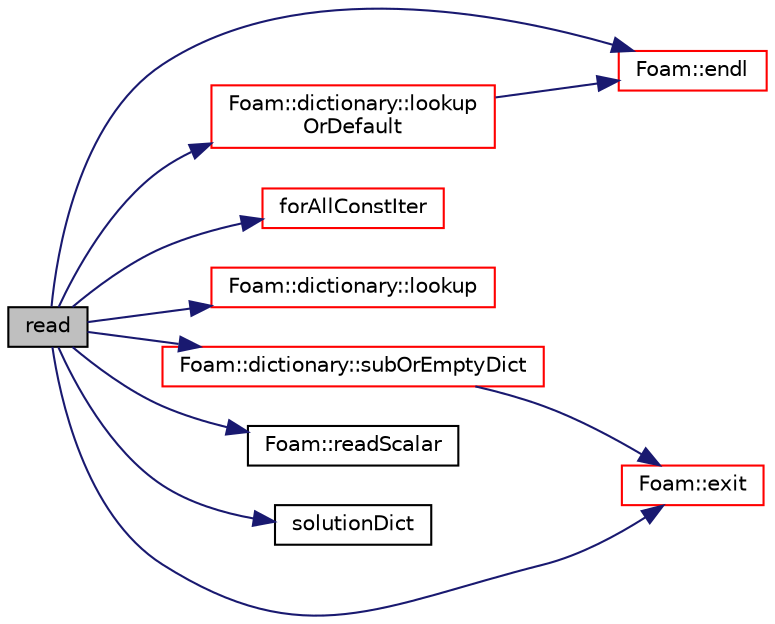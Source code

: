 digraph "read"
{
  bgcolor="transparent";
  edge [fontname="Helvetica",fontsize="10",labelfontname="Helvetica",labelfontsize="10"];
  node [fontname="Helvetica",fontsize="10",shape=record];
  rankdir="LR";
  Node1 [label="read",height=0.2,width=0.4,color="black", fillcolor="grey75", style="filled", fontcolor="black"];
  Node1 -> Node2 [color="midnightblue",fontsize="10",style="solid",fontname="Helvetica"];
  Node2 [label="Foam::endl",height=0.2,width=0.4,color="red",URL="$a10887.html#a2db8fe02a0d3909e9351bb4275b23ce4",tooltip="Add newline and flush stream. "];
  Node1 -> Node3 [color="midnightblue",fontsize="10",style="solid",fontname="Helvetica"];
  Node3 [label="Foam::exit",height=0.2,width=0.4,color="red",URL="$a10887.html#a06ca7250d8e89caf05243ec094843642"];
  Node1 -> Node4 [color="midnightblue",fontsize="10",style="solid",fontname="Helvetica"];
  Node4 [label="forAllConstIter",height=0.2,width=0.4,color="red",URL="$a03091.html#ae21e2836509b0fa7f7cedf6493b11b09"];
  Node1 -> Node5 [color="midnightblue",fontsize="10",style="solid",fontname="Helvetica"];
  Node5 [label="Foam::dictionary::lookup",height=0.2,width=0.4,color="red",URL="$a00526.html#a8baab402d653d6e789f67c57e23a5b59",tooltip="Find and return an entry data stream. "];
  Node1 -> Node6 [color="midnightblue",fontsize="10",style="solid",fontname="Helvetica"];
  Node6 [label="Foam::dictionary::lookup\lOrDefault",height=0.2,width=0.4,color="red",URL="$a00526.html#ab188313de67c2c7ad4a5e8151eefb49d",tooltip="Find and return a T,. "];
  Node6 -> Node2 [color="midnightblue",fontsize="10",style="solid",fontname="Helvetica"];
  Node1 -> Node7 [color="midnightblue",fontsize="10",style="solid",fontname="Helvetica"];
  Node7 [label="Foam::readScalar",height=0.2,width=0.4,color="black",URL="$a10887.html#a828d57f6d9b9806c086a3f840a147115",tooltip="Read whole of buf as a scalar. Return true if succesful. "];
  Node1 -> Node8 [color="midnightblue",fontsize="10",style="solid",fontname="Helvetica"];
  Node8 [label="solutionDict",height=0.2,width=0.4,color="black",URL="$a03346.html#a312cba87878b308cfc466e24467e845c"];
  Node1 -> Node9 [color="midnightblue",fontsize="10",style="solid",fontname="Helvetica"];
  Node9 [label="Foam::dictionary::subOrEmptyDict",height=0.2,width=0.4,color="red",URL="$a00526.html#a9162446f5a508ee28a210d2bc19d2d1a",tooltip="Find and return a sub-dictionary as a copy, or. "];
  Node9 -> Node3 [color="midnightblue",fontsize="10",style="solid",fontname="Helvetica"];
}
